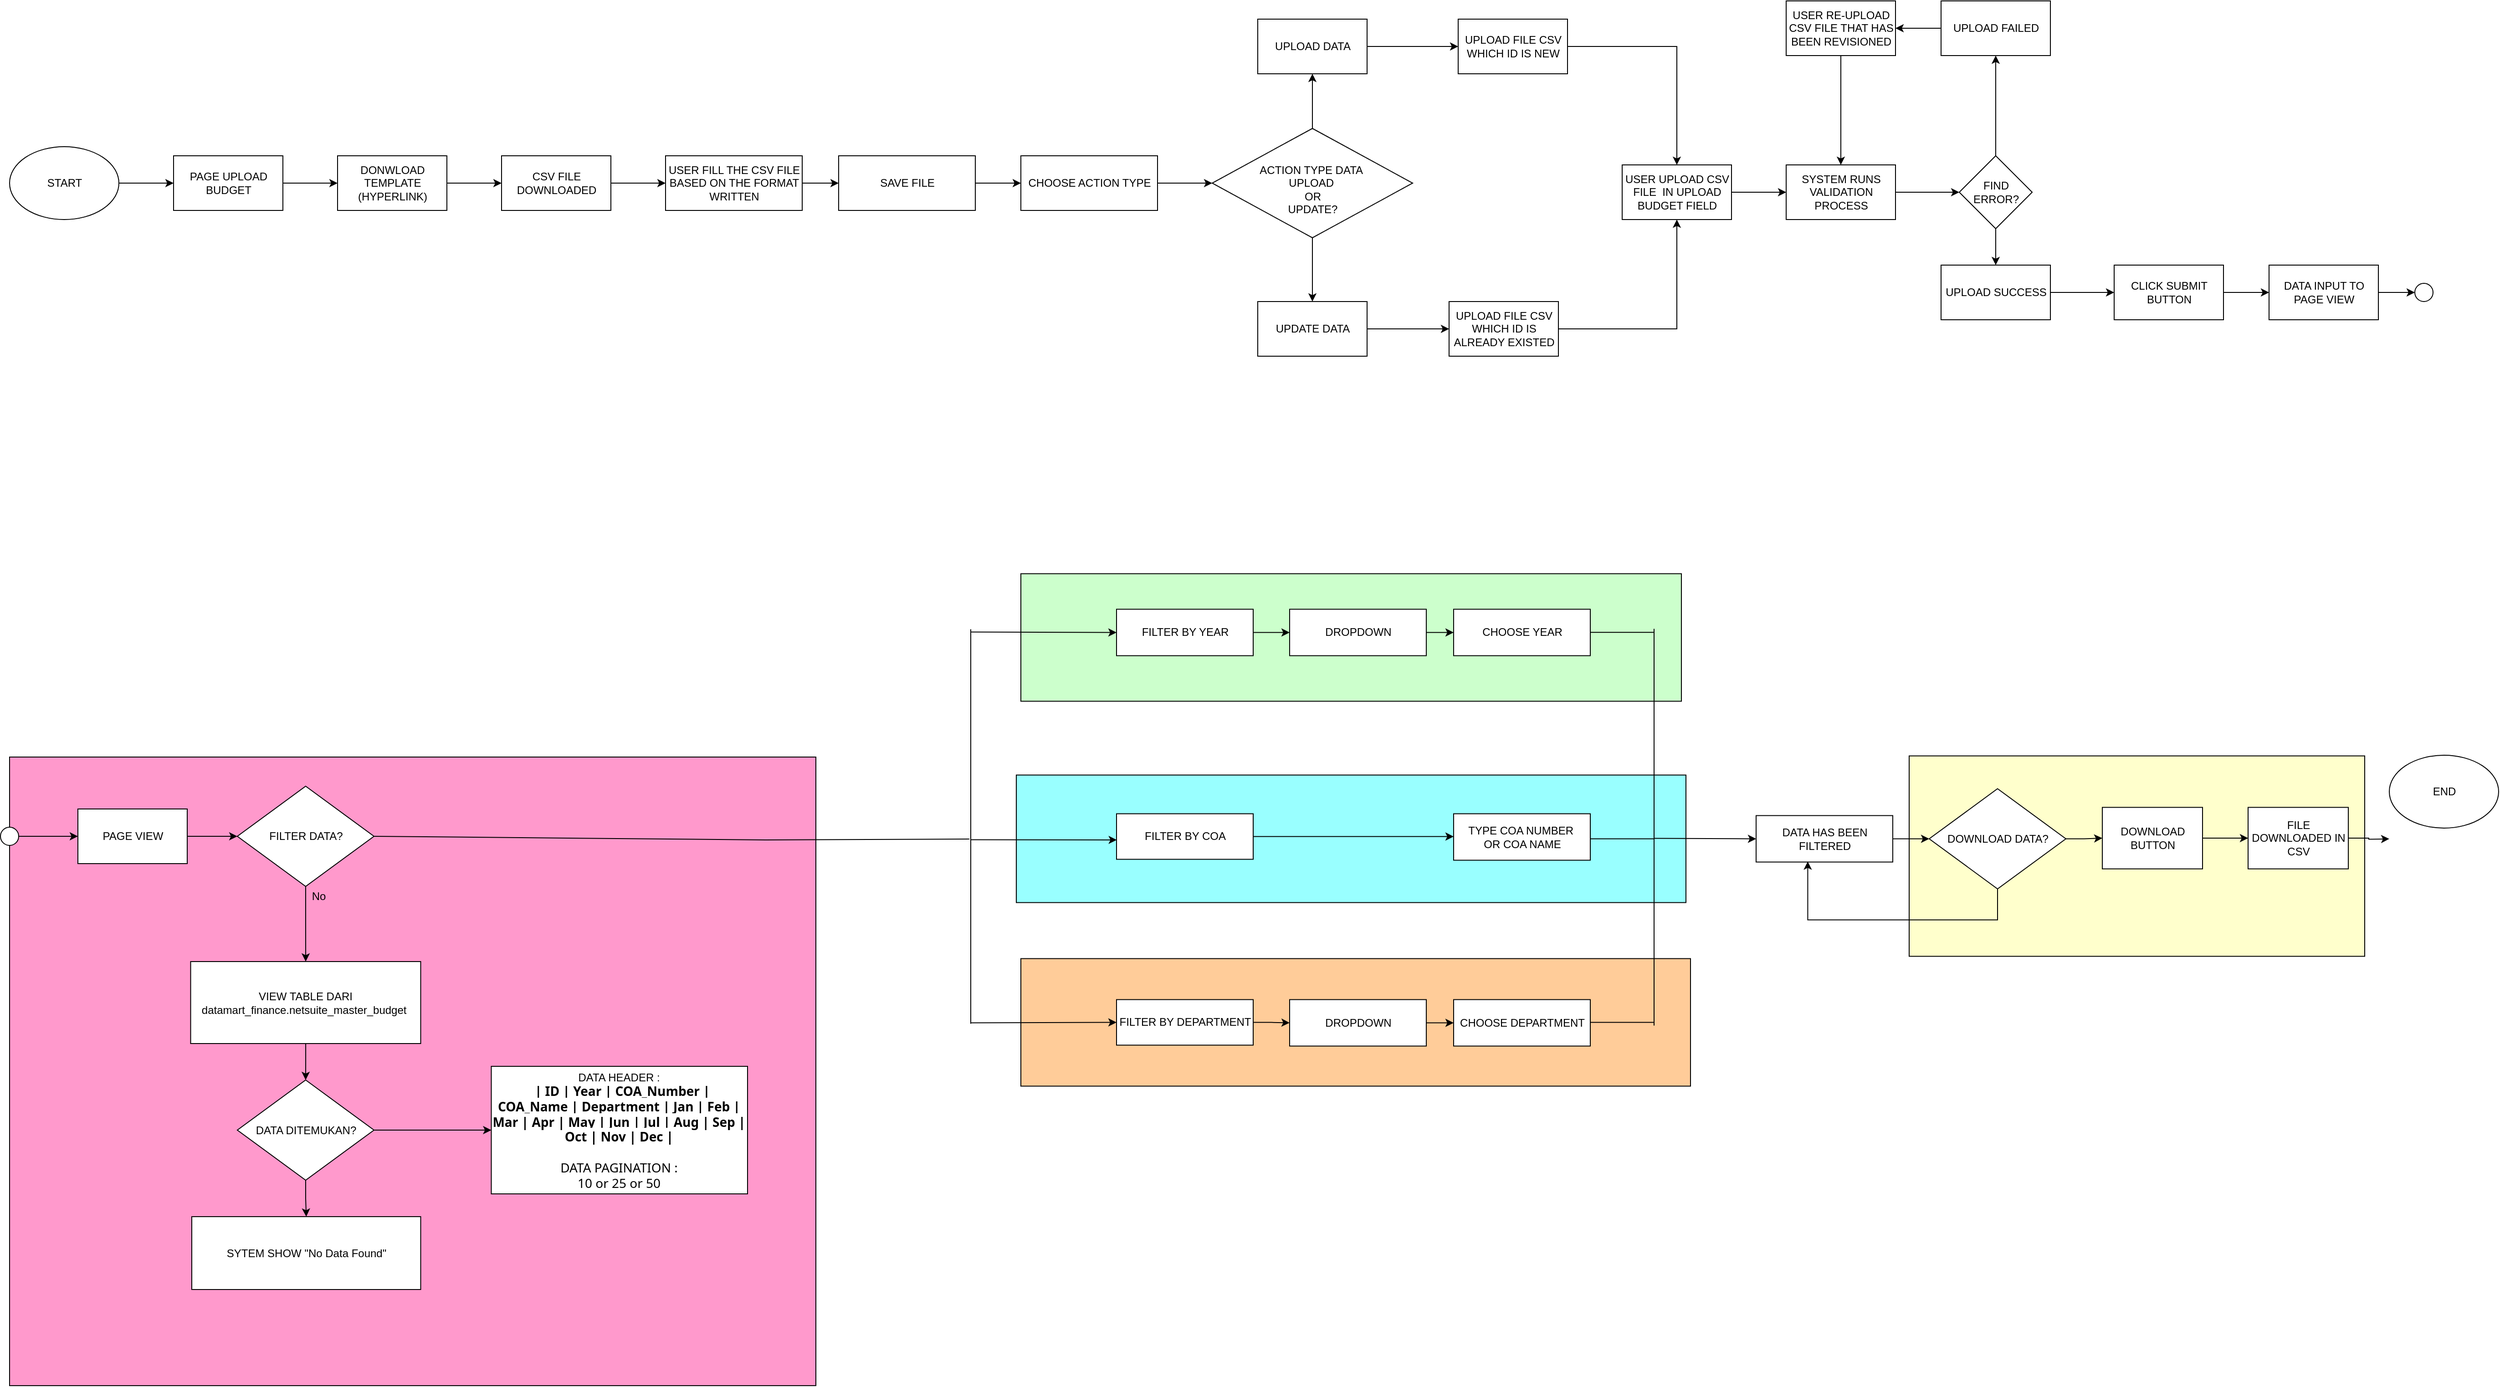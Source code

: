 <mxfile version="26.1.1">
  <diagram name="Page-1" id="rVhgOGxeyQuXEXUFn2q0">
    <mxGraphModel dx="3348" dy="1476" grid="1" gridSize="10" guides="1" tooltips="1" connect="1" arrows="1" fold="1" page="1" pageScale="1" pageWidth="850" pageHeight="1100" math="0" shadow="0">
      <root>
        <mxCell id="0" />
        <mxCell id="1" parent="0" />
        <mxCell id="I8TiSBE5ZwDcG0NRmcf--130" value="" style="rounded=0;whiteSpace=wrap;html=1;fillColor=#FFFFCC;" vertex="1" parent="1">
          <mxGeometry x="2261.5" y="898.75" width="500" height="220" as="geometry" />
        </mxCell>
        <mxCell id="I8TiSBE5ZwDcG0NRmcf--126" value="" style="rounded=0;whiteSpace=wrap;html=1;fillColor=#FFCC99;fontStyle=1" vertex="1" parent="1">
          <mxGeometry x="1286.5" y="1121.25" width="735" height="140" as="geometry" />
        </mxCell>
        <mxCell id="I8TiSBE5ZwDcG0NRmcf--125" value="" style="rounded=0;whiteSpace=wrap;html=1;fillColor=#99FFFF;" vertex="1" parent="1">
          <mxGeometry x="1281.5" y="919.75" width="735" height="140" as="geometry" />
        </mxCell>
        <mxCell id="I8TiSBE5ZwDcG0NRmcf--124" value="" style="rounded=0;whiteSpace=wrap;html=1;fillColor=#CCFFCC;" vertex="1" parent="1">
          <mxGeometry x="1286.5" y="698.75" width="725" height="140" as="geometry" />
        </mxCell>
        <mxCell id="I8TiSBE5ZwDcG0NRmcf--118" value="" style="rounded=0;whiteSpace=wrap;html=1;fillColor=#FF99CC;" vertex="1" parent="1">
          <mxGeometry x="176.5" y="900" width="885" height="690" as="geometry" />
        </mxCell>
        <mxCell id="I8TiSBE5ZwDcG0NRmcf--39" value="" style="edgeStyle=orthogonalEdgeStyle;rounded=0;orthogonalLoop=1;jettySize=auto;html=1;" edge="1" parent="1" source="I8TiSBE5ZwDcG0NRmcf--1" target="I8TiSBE5ZwDcG0NRmcf--2">
          <mxGeometry relative="1" as="geometry" />
        </mxCell>
        <mxCell id="I8TiSBE5ZwDcG0NRmcf--1" value="START" style="ellipse;whiteSpace=wrap;html=1;" vertex="1" parent="1">
          <mxGeometry x="176.5" y="230" width="120" height="80" as="geometry" />
        </mxCell>
        <mxCell id="I8TiSBE5ZwDcG0NRmcf--40" value="" style="edgeStyle=orthogonalEdgeStyle;rounded=0;orthogonalLoop=1;jettySize=auto;html=1;" edge="1" parent="1" source="I8TiSBE5ZwDcG0NRmcf--2" target="I8TiSBE5ZwDcG0NRmcf--20">
          <mxGeometry relative="1" as="geometry" />
        </mxCell>
        <mxCell id="I8TiSBE5ZwDcG0NRmcf--2" value="PAGE UPLOAD BUDGET" style="rounded=0;whiteSpace=wrap;html=1;" vertex="1" parent="1">
          <mxGeometry x="356.5" y="240" width="120" height="60" as="geometry" />
        </mxCell>
        <mxCell id="I8TiSBE5ZwDcG0NRmcf--46" value="" style="edgeStyle=orthogonalEdgeStyle;rounded=0;orthogonalLoop=1;jettySize=auto;html=1;" edge="1" parent="1" source="I8TiSBE5ZwDcG0NRmcf--4" target="I8TiSBE5ZwDcG0NRmcf--6">
          <mxGeometry relative="1" as="geometry" />
        </mxCell>
        <mxCell id="I8TiSBE5ZwDcG0NRmcf--47" value="" style="edgeStyle=orthogonalEdgeStyle;rounded=0;orthogonalLoop=1;jettySize=auto;html=1;" edge="1" parent="1" source="I8TiSBE5ZwDcG0NRmcf--4" target="I8TiSBE5ZwDcG0NRmcf--5">
          <mxGeometry relative="1" as="geometry" />
        </mxCell>
        <mxCell id="I8TiSBE5ZwDcG0NRmcf--4" value="&lt;div&gt;&lt;br&gt;&lt;/div&gt;ACTION TYPE DATA&amp;nbsp;&lt;div&gt;UPLOAD&amp;nbsp;&lt;div&gt;OR&lt;/div&gt;&lt;div&gt;UPDATE?&lt;/div&gt;&lt;/div&gt;" style="rhombus;whiteSpace=wrap;html=1;" vertex="1" parent="1">
          <mxGeometry x="1496.5" y="210" width="220" height="120" as="geometry" />
        </mxCell>
        <mxCell id="I8TiSBE5ZwDcG0NRmcf--49" value="" style="edgeStyle=orthogonalEdgeStyle;rounded=0;orthogonalLoop=1;jettySize=auto;html=1;" edge="1" parent="1" source="I8TiSBE5ZwDcG0NRmcf--5" target="I8TiSBE5ZwDcG0NRmcf--8">
          <mxGeometry relative="1" as="geometry" />
        </mxCell>
        <mxCell id="I8TiSBE5ZwDcG0NRmcf--5" value="UPDATE DATA" style="rounded=0;whiteSpace=wrap;html=1;" vertex="1" parent="1">
          <mxGeometry x="1546.5" y="400" width="120" height="60" as="geometry" />
        </mxCell>
        <mxCell id="I8TiSBE5ZwDcG0NRmcf--48" value="" style="edgeStyle=orthogonalEdgeStyle;rounded=0;orthogonalLoop=1;jettySize=auto;html=1;" edge="1" parent="1" source="I8TiSBE5ZwDcG0NRmcf--6" target="I8TiSBE5ZwDcG0NRmcf--7">
          <mxGeometry relative="1" as="geometry" />
        </mxCell>
        <mxCell id="I8TiSBE5ZwDcG0NRmcf--6" value="UPLOAD DATA" style="rounded=0;whiteSpace=wrap;html=1;" vertex="1" parent="1">
          <mxGeometry x="1546.5" y="90" width="120" height="60" as="geometry" />
        </mxCell>
        <mxCell id="I8TiSBE5ZwDcG0NRmcf--50" style="edgeStyle=orthogonalEdgeStyle;rounded=0;orthogonalLoop=1;jettySize=auto;html=1;" edge="1" parent="1" source="I8TiSBE5ZwDcG0NRmcf--7" target="I8TiSBE5ZwDcG0NRmcf--23">
          <mxGeometry relative="1" as="geometry" />
        </mxCell>
        <mxCell id="I8TiSBE5ZwDcG0NRmcf--7" value="UPLOAD FILE CSV WHICH ID IS NEW" style="rounded=0;whiteSpace=wrap;html=1;" vertex="1" parent="1">
          <mxGeometry x="1766.5" y="90" width="120" height="60" as="geometry" />
        </mxCell>
        <mxCell id="I8TiSBE5ZwDcG0NRmcf--51" style="edgeStyle=orthogonalEdgeStyle;rounded=0;orthogonalLoop=1;jettySize=auto;html=1;entryX=0.5;entryY=1;entryDx=0;entryDy=0;" edge="1" parent="1" source="I8TiSBE5ZwDcG0NRmcf--8" target="I8TiSBE5ZwDcG0NRmcf--23">
          <mxGeometry relative="1" as="geometry" />
        </mxCell>
        <mxCell id="I8TiSBE5ZwDcG0NRmcf--8" value="UPLOAD FILE CSV WHICH ID IS ALREADY EXISTED" style="rounded=0;whiteSpace=wrap;html=1;" vertex="1" parent="1">
          <mxGeometry x="1756.5" y="400" width="120" height="60" as="geometry" />
        </mxCell>
        <mxCell id="I8TiSBE5ZwDcG0NRmcf--62" value="" style="edgeStyle=orthogonalEdgeStyle;rounded=0;orthogonalLoop=1;jettySize=auto;html=1;" edge="1" parent="1" source="I8TiSBE5ZwDcG0NRmcf--10" target="I8TiSBE5ZwDcG0NRmcf--13">
          <mxGeometry relative="1" as="geometry" />
        </mxCell>
        <mxCell id="I8TiSBE5ZwDcG0NRmcf--10" value="PAGE VIEW" style="rounded=0;whiteSpace=wrap;html=1;" vertex="1" parent="1">
          <mxGeometry x="251.5" y="957" width="120" height="60" as="geometry" />
        </mxCell>
        <mxCell id="I8TiSBE5ZwDcG0NRmcf--60" value="" style="edgeStyle=orthogonalEdgeStyle;rounded=0;orthogonalLoop=1;jettySize=auto;html=1;" edge="1" parent="1" source="I8TiSBE5ZwDcG0NRmcf--12" target="I8TiSBE5ZwDcG0NRmcf--31">
          <mxGeometry relative="1" as="geometry" />
        </mxCell>
        <mxCell id="I8TiSBE5ZwDcG0NRmcf--12" value="DATA INPUT TO PAGE VIEW" style="rounded=0;whiteSpace=wrap;html=1;" vertex="1" parent="1">
          <mxGeometry x="2656.5" y="360" width="120" height="60" as="geometry" />
        </mxCell>
        <mxCell id="I8TiSBE5ZwDcG0NRmcf--64" value="" style="edgeStyle=orthogonalEdgeStyle;rounded=0;orthogonalLoop=1;jettySize=auto;html=1;" edge="1" parent="1" source="I8TiSBE5ZwDcG0NRmcf--13" target="I8TiSBE5ZwDcG0NRmcf--14">
          <mxGeometry relative="1" as="geometry" />
        </mxCell>
        <mxCell id="I8TiSBE5ZwDcG0NRmcf--13" value="&lt;div&gt;FILTER DATA?&lt;/div&gt;" style="rhombus;whiteSpace=wrap;html=1;" vertex="1" parent="1">
          <mxGeometry x="426.5" y="932" width="150" height="110" as="geometry" />
        </mxCell>
        <mxCell id="I8TiSBE5ZwDcG0NRmcf--75" value="" style="edgeStyle=orthogonalEdgeStyle;rounded=0;orthogonalLoop=1;jettySize=auto;html=1;" edge="1" parent="1" source="I8TiSBE5ZwDcG0NRmcf--14" target="I8TiSBE5ZwDcG0NRmcf--74">
          <mxGeometry relative="1" as="geometry" />
        </mxCell>
        <mxCell id="I8TiSBE5ZwDcG0NRmcf--14" value="VIEW TABLE DARI&lt;div&gt;datamart_finance.netsuite_master_budget&amp;nbsp;&lt;/div&gt;" style="rounded=0;whiteSpace=wrap;html=1;" vertex="1" parent="1">
          <mxGeometry x="375.25" y="1124.5" width="252.5" height="90" as="geometry" />
        </mxCell>
        <mxCell id="I8TiSBE5ZwDcG0NRmcf--101" style="edgeStyle=orthogonalEdgeStyle;rounded=0;orthogonalLoop=1;jettySize=auto;html=1;entryX=0;entryY=0.5;entryDx=0;entryDy=0;" edge="1" parent="1" source="I8TiSBE5ZwDcG0NRmcf--15" target="I8TiSBE5ZwDcG0NRmcf--89">
          <mxGeometry relative="1" as="geometry" />
        </mxCell>
        <mxCell id="I8TiSBE5ZwDcG0NRmcf--15" value="FILTER BY YEAR" style="rounded=0;whiteSpace=wrap;html=1;" vertex="1" parent="1">
          <mxGeometry x="1391.5" y="737.75" width="150" height="51" as="geometry" />
        </mxCell>
        <mxCell id="I8TiSBE5ZwDcG0NRmcf--66" value="" style="edgeStyle=orthogonalEdgeStyle;rounded=0;orthogonalLoop=1;jettySize=auto;html=1;" edge="1" parent="1" source="I8TiSBE5ZwDcG0NRmcf--16" target="I8TiSBE5ZwDcG0NRmcf--17">
          <mxGeometry relative="1" as="geometry" />
        </mxCell>
        <mxCell id="I8TiSBE5ZwDcG0NRmcf--16" value="&lt;div&gt;DOWNLOAD DATA?&lt;/div&gt;" style="rhombus;whiteSpace=wrap;html=1;" vertex="1" parent="1">
          <mxGeometry x="2283.5" y="934.75" width="150" height="110" as="geometry" />
        </mxCell>
        <mxCell id="I8TiSBE5ZwDcG0NRmcf--67" value="" style="edgeStyle=orthogonalEdgeStyle;rounded=0;orthogonalLoop=1;jettySize=auto;html=1;" edge="1" parent="1" source="I8TiSBE5ZwDcG0NRmcf--17" target="I8TiSBE5ZwDcG0NRmcf--18">
          <mxGeometry relative="1" as="geometry" />
        </mxCell>
        <mxCell id="I8TiSBE5ZwDcG0NRmcf--17" value="DOWNLOAD BUTTON" style="rounded=0;whiteSpace=wrap;html=1;" vertex="1" parent="1">
          <mxGeometry x="2473.5" y="955.25" width="110" height="67.5" as="geometry" />
        </mxCell>
        <mxCell id="I8TiSBE5ZwDcG0NRmcf--69" value="" style="edgeStyle=orthogonalEdgeStyle;rounded=0;orthogonalLoop=1;jettySize=auto;html=1;" edge="1" parent="1" source="I8TiSBE5ZwDcG0NRmcf--18">
          <mxGeometry relative="1" as="geometry">
            <mxPoint x="2788.5" y="989.841" as="targetPoint" />
          </mxGeometry>
        </mxCell>
        <mxCell id="I8TiSBE5ZwDcG0NRmcf--18" value="FILE DOWNLOADED IN CSV" style="rounded=0;whiteSpace=wrap;html=1;" vertex="1" parent="1">
          <mxGeometry x="2633.5" y="955.25" width="110" height="67.5" as="geometry" />
        </mxCell>
        <mxCell id="I8TiSBE5ZwDcG0NRmcf--41" value="" style="edgeStyle=orthogonalEdgeStyle;rounded=0;orthogonalLoop=1;jettySize=auto;html=1;" edge="1" parent="1" source="I8TiSBE5ZwDcG0NRmcf--20" target="I8TiSBE5ZwDcG0NRmcf--21">
          <mxGeometry relative="1" as="geometry" />
        </mxCell>
        <mxCell id="I8TiSBE5ZwDcG0NRmcf--20" value="DONWLOAD TEMPLATE&lt;div&gt;(HYPERLINK)&lt;/div&gt;" style="rounded=0;whiteSpace=wrap;html=1;" vertex="1" parent="1">
          <mxGeometry x="536.5" y="240" width="120" height="60" as="geometry" />
        </mxCell>
        <mxCell id="I8TiSBE5ZwDcG0NRmcf--42" value="" style="edgeStyle=orthogonalEdgeStyle;rounded=0;orthogonalLoop=1;jettySize=auto;html=1;" edge="1" parent="1" source="I8TiSBE5ZwDcG0NRmcf--21" target="I8TiSBE5ZwDcG0NRmcf--22">
          <mxGeometry relative="1" as="geometry" />
        </mxCell>
        <mxCell id="I8TiSBE5ZwDcG0NRmcf--21" value="CSV FILE DOWNLOADED" style="rounded=0;whiteSpace=wrap;html=1;" vertex="1" parent="1">
          <mxGeometry x="716.5" y="240" width="120" height="60" as="geometry" />
        </mxCell>
        <mxCell id="I8TiSBE5ZwDcG0NRmcf--43" value="" style="edgeStyle=orthogonalEdgeStyle;rounded=0;orthogonalLoop=1;jettySize=auto;html=1;" edge="1" parent="1" source="I8TiSBE5ZwDcG0NRmcf--22" target="I8TiSBE5ZwDcG0NRmcf--37">
          <mxGeometry relative="1" as="geometry" />
        </mxCell>
        <mxCell id="I8TiSBE5ZwDcG0NRmcf--22" value="USER FILL THE CSV FILE BASED ON THE FORMAT WRITTEN" style="rounded=0;whiteSpace=wrap;html=1;" vertex="1" parent="1">
          <mxGeometry x="896.5" y="240" width="150" height="60" as="geometry" />
        </mxCell>
        <mxCell id="I8TiSBE5ZwDcG0NRmcf--52" value="" style="edgeStyle=orthogonalEdgeStyle;rounded=0;orthogonalLoop=1;jettySize=auto;html=1;" edge="1" parent="1" source="I8TiSBE5ZwDcG0NRmcf--23" target="I8TiSBE5ZwDcG0NRmcf--24">
          <mxGeometry relative="1" as="geometry" />
        </mxCell>
        <mxCell id="I8TiSBE5ZwDcG0NRmcf--23" value="USER UPLOAD CSV FILE&amp;nbsp; IN UPLOAD BUDGET FIELD" style="rounded=0;whiteSpace=wrap;html=1;" vertex="1" parent="1">
          <mxGeometry x="1946.5" y="250" width="120" height="60" as="geometry" />
        </mxCell>
        <mxCell id="I8TiSBE5ZwDcG0NRmcf--53" value="" style="edgeStyle=orthogonalEdgeStyle;rounded=0;orthogonalLoop=1;jettySize=auto;html=1;" edge="1" parent="1" source="I8TiSBE5ZwDcG0NRmcf--24" target="I8TiSBE5ZwDcG0NRmcf--25">
          <mxGeometry relative="1" as="geometry" />
        </mxCell>
        <mxCell id="I8TiSBE5ZwDcG0NRmcf--24" value="SYSTEM RUNS VALIDATION PROCESS" style="rounded=0;whiteSpace=wrap;html=1;" vertex="1" parent="1">
          <mxGeometry x="2126.5" y="250" width="120" height="60" as="geometry" />
        </mxCell>
        <mxCell id="I8TiSBE5ZwDcG0NRmcf--54" value="" style="edgeStyle=orthogonalEdgeStyle;rounded=0;orthogonalLoop=1;jettySize=auto;html=1;" edge="1" parent="1" source="I8TiSBE5ZwDcG0NRmcf--25" target="I8TiSBE5ZwDcG0NRmcf--26">
          <mxGeometry relative="1" as="geometry" />
        </mxCell>
        <mxCell id="I8TiSBE5ZwDcG0NRmcf--57" value="" style="edgeStyle=orthogonalEdgeStyle;rounded=0;orthogonalLoop=1;jettySize=auto;html=1;" edge="1" parent="1" source="I8TiSBE5ZwDcG0NRmcf--25" target="I8TiSBE5ZwDcG0NRmcf--27">
          <mxGeometry relative="1" as="geometry" />
        </mxCell>
        <mxCell id="I8TiSBE5ZwDcG0NRmcf--25" value="FIND ERROR?" style="rhombus;whiteSpace=wrap;html=1;" vertex="1" parent="1">
          <mxGeometry x="2316.5" y="240" width="80" height="80" as="geometry" />
        </mxCell>
        <mxCell id="I8TiSBE5ZwDcG0NRmcf--55" value="" style="edgeStyle=orthogonalEdgeStyle;rounded=0;orthogonalLoop=1;jettySize=auto;html=1;" edge="1" parent="1" source="I8TiSBE5ZwDcG0NRmcf--26" target="I8TiSBE5ZwDcG0NRmcf--29">
          <mxGeometry relative="1" as="geometry" />
        </mxCell>
        <mxCell id="I8TiSBE5ZwDcG0NRmcf--26" value="UPLOAD FAILED" style="rounded=0;whiteSpace=wrap;html=1;" vertex="1" parent="1">
          <mxGeometry x="2296.5" y="70" width="120" height="60" as="geometry" />
        </mxCell>
        <mxCell id="I8TiSBE5ZwDcG0NRmcf--58" value="" style="edgeStyle=orthogonalEdgeStyle;rounded=0;orthogonalLoop=1;jettySize=auto;html=1;" edge="1" parent="1" source="I8TiSBE5ZwDcG0NRmcf--27" target="I8TiSBE5ZwDcG0NRmcf--30">
          <mxGeometry relative="1" as="geometry" />
        </mxCell>
        <mxCell id="I8TiSBE5ZwDcG0NRmcf--27" value="UPLOAD SUCCESS" style="rounded=0;whiteSpace=wrap;html=1;" vertex="1" parent="1">
          <mxGeometry x="2296.5" y="360" width="120" height="60" as="geometry" />
        </mxCell>
        <mxCell id="I8TiSBE5ZwDcG0NRmcf--56" style="edgeStyle=orthogonalEdgeStyle;rounded=0;orthogonalLoop=1;jettySize=auto;html=1;entryX=0.5;entryY=0;entryDx=0;entryDy=0;" edge="1" parent="1" source="I8TiSBE5ZwDcG0NRmcf--29" target="I8TiSBE5ZwDcG0NRmcf--24">
          <mxGeometry relative="1" as="geometry" />
        </mxCell>
        <mxCell id="I8TiSBE5ZwDcG0NRmcf--29" value="USER RE-UPLOAD CSV FILE THAT HAS BEEN REVISIONED" style="rounded=0;whiteSpace=wrap;html=1;" vertex="1" parent="1">
          <mxGeometry x="2126.5" y="70" width="120" height="60" as="geometry" />
        </mxCell>
        <mxCell id="I8TiSBE5ZwDcG0NRmcf--59" value="" style="edgeStyle=orthogonalEdgeStyle;rounded=0;orthogonalLoop=1;jettySize=auto;html=1;" edge="1" parent="1" source="I8TiSBE5ZwDcG0NRmcf--30" target="I8TiSBE5ZwDcG0NRmcf--12">
          <mxGeometry relative="1" as="geometry" />
        </mxCell>
        <mxCell id="I8TiSBE5ZwDcG0NRmcf--30" value="CLICK SUBMIT BUTTON" style="rounded=0;whiteSpace=wrap;html=1;" vertex="1" parent="1">
          <mxGeometry x="2486.5" y="360" width="120" height="60" as="geometry" />
        </mxCell>
        <mxCell id="I8TiSBE5ZwDcG0NRmcf--31" value="" style="verticalLabelPosition=bottom;verticalAlign=top;html=1;shape=mxgraph.flowchart.on-page_reference;" vertex="1" parent="1">
          <mxGeometry x="2816.5" y="380" width="20" height="20" as="geometry" />
        </mxCell>
        <mxCell id="I8TiSBE5ZwDcG0NRmcf--61" value="" style="edgeStyle=orthogonalEdgeStyle;rounded=0;orthogonalLoop=1;jettySize=auto;html=1;" edge="1" parent="1" source="I8TiSBE5ZwDcG0NRmcf--32" target="I8TiSBE5ZwDcG0NRmcf--10">
          <mxGeometry relative="1" as="geometry" />
        </mxCell>
        <mxCell id="I8TiSBE5ZwDcG0NRmcf--32" value="" style="verticalLabelPosition=bottom;verticalAlign=top;html=1;shape=mxgraph.flowchart.on-page_reference;" vertex="1" parent="1">
          <mxGeometry x="166.5" y="977" width="20" height="20" as="geometry" />
        </mxCell>
        <mxCell id="I8TiSBE5ZwDcG0NRmcf--44" value="" style="edgeStyle=orthogonalEdgeStyle;rounded=0;orthogonalLoop=1;jettySize=auto;html=1;" edge="1" parent="1" source="I8TiSBE5ZwDcG0NRmcf--37" target="I8TiSBE5ZwDcG0NRmcf--38">
          <mxGeometry relative="1" as="geometry" />
        </mxCell>
        <mxCell id="I8TiSBE5ZwDcG0NRmcf--37" value="SAVE FILE" style="rounded=0;whiteSpace=wrap;html=1;" vertex="1" parent="1">
          <mxGeometry x="1086.5" y="240" width="150" height="60" as="geometry" />
        </mxCell>
        <mxCell id="I8TiSBE5ZwDcG0NRmcf--45" value="" style="edgeStyle=orthogonalEdgeStyle;rounded=0;orthogonalLoop=1;jettySize=auto;html=1;" edge="1" parent="1" source="I8TiSBE5ZwDcG0NRmcf--38" target="I8TiSBE5ZwDcG0NRmcf--4">
          <mxGeometry relative="1" as="geometry" />
        </mxCell>
        <mxCell id="I8TiSBE5ZwDcG0NRmcf--38" value="CHOOSE ACTION TYPE" style="rounded=0;whiteSpace=wrap;html=1;" vertex="1" parent="1">
          <mxGeometry x="1286.5" y="240" width="150" height="60" as="geometry" />
        </mxCell>
        <mxCell id="I8TiSBE5ZwDcG0NRmcf--68" value="END" style="ellipse;whiteSpace=wrap;html=1;" vertex="1" parent="1">
          <mxGeometry x="2788.5" y="898" width="120" height="80" as="geometry" />
        </mxCell>
        <mxCell id="I8TiSBE5ZwDcG0NRmcf--70" value="DATA HEADER :&lt;br&gt;&lt;div&gt;&lt;span style=&quot;font-family: &amp;quot;Segoe UI VSS (Regular)&amp;quot;, &amp;quot;Segoe UI&amp;quot;, -apple-system, BlinkMacSystemFont, Roboto, &amp;quot;Helvetica Neue&amp;quot;, Helvetica, Ubuntu, Arial, sans-serif, &amp;quot;Apple Color Emoji&amp;quot;, &amp;quot;Segoe UI Emoji&amp;quot;, &amp;quot;Segoe UI Symbol&amp;quot;; font-size: 14px; text-align: start; background-color: rgb(255, 255, 255);&quot;&gt;&amp;nbsp;&lt;/span&gt;&lt;span style=&quot;box-sizing: border-box; font-family: &amp;quot;Segoe UI VSS (Regular)&amp;quot;, &amp;quot;Segoe UI&amp;quot;, -apple-system, BlinkMacSystemFont, Roboto, &amp;quot;Helvetica Neue&amp;quot;, Helvetica, Ubuntu, Arial, sans-serif, &amp;quot;Apple Color Emoji&amp;quot;, &amp;quot;Segoe UI Emoji&amp;quot;, &amp;quot;Segoe UI Symbol&amp;quot;; font-size: 14px; text-align: start; background-color: rgb(255, 255, 255);&quot;&gt;&lt;b&gt;&amp;nbsp;| ID | Year | COA_Number | COA_Name | Department | Jan | Feb | Mar | Apr | May | Jun | Jul | Aug | Sep | Oct | Nov | Dec |&lt;/b&gt;&lt;br&gt;&lt;br&gt;DATA PAGINATION :&lt;/span&gt;&lt;/div&gt;&lt;div&gt;&lt;span style=&quot;box-sizing: border-box; font-family: &amp;quot;Segoe UI VSS (Regular)&amp;quot;, &amp;quot;Segoe UI&amp;quot;, -apple-system, BlinkMacSystemFont, Roboto, &amp;quot;Helvetica Neue&amp;quot;, Helvetica, Ubuntu, Arial, sans-serif, &amp;quot;Apple Color Emoji&amp;quot;, &amp;quot;Segoe UI Emoji&amp;quot;, &amp;quot;Segoe UI Symbol&amp;quot;; font-size: 14px; text-align: start; background-color: rgb(255, 255, 255);&quot;&gt;10 or 25 or 50&lt;/span&gt;&lt;/div&gt;" style="rounded=0;whiteSpace=wrap;html=1;" vertex="1" parent="1">
          <mxGeometry x="705.25" y="1239.5" width="281.25" height="140" as="geometry" />
        </mxCell>
        <mxCell id="I8TiSBE5ZwDcG0NRmcf--72" value="No" style="text;html=1;align=center;verticalAlign=middle;whiteSpace=wrap;rounded=0;" vertex="1" parent="1">
          <mxGeometry x="485.5" y="1038" width="60" height="30" as="geometry" />
        </mxCell>
        <mxCell id="I8TiSBE5ZwDcG0NRmcf--77" value="" style="edgeStyle=orthogonalEdgeStyle;rounded=0;orthogonalLoop=1;jettySize=auto;html=1;" edge="1" parent="1" source="I8TiSBE5ZwDcG0NRmcf--74" target="I8TiSBE5ZwDcG0NRmcf--76">
          <mxGeometry relative="1" as="geometry" />
        </mxCell>
        <mxCell id="I8TiSBE5ZwDcG0NRmcf--74" value="&lt;div&gt;DATA DITEMUKAN?&lt;/div&gt;" style="rhombus;whiteSpace=wrap;html=1;" vertex="1" parent="1">
          <mxGeometry x="426.5" y="1254.5" width="150" height="110" as="geometry" />
        </mxCell>
        <mxCell id="I8TiSBE5ZwDcG0NRmcf--76" value="SYTEM SHOW &quot;No Data Found&quot;" style="rounded=0;whiteSpace=wrap;html=1;" vertex="1" parent="1">
          <mxGeometry x="376.5" y="1404.5" width="251.25" height="80" as="geometry" />
        </mxCell>
        <mxCell id="I8TiSBE5ZwDcG0NRmcf--78" style="edgeStyle=orthogonalEdgeStyle;rounded=0;orthogonalLoop=1;jettySize=auto;html=1;" edge="1" parent="1" source="I8TiSBE5ZwDcG0NRmcf--74" target="I8TiSBE5ZwDcG0NRmcf--70">
          <mxGeometry relative="1" as="geometry" />
        </mxCell>
        <mxCell id="I8TiSBE5ZwDcG0NRmcf--102" value="" style="edgeStyle=orthogonalEdgeStyle;rounded=0;orthogonalLoop=1;jettySize=auto;html=1;" edge="1" parent="1" source="I8TiSBE5ZwDcG0NRmcf--87" target="I8TiSBE5ZwDcG0NRmcf--94">
          <mxGeometry relative="1" as="geometry">
            <Array as="points">
              <mxPoint x="1811.5" y="1008.75" />
              <mxPoint x="1811.5" y="1008.75" />
            </Array>
          </mxGeometry>
        </mxCell>
        <mxCell id="I8TiSBE5ZwDcG0NRmcf--87" value="FILTER BY COA" style="rounded=0;whiteSpace=wrap;html=1;" vertex="1" parent="1">
          <mxGeometry x="1391.5" y="962.25" width="150" height="50" as="geometry" />
        </mxCell>
        <mxCell id="I8TiSBE5ZwDcG0NRmcf--104" style="edgeStyle=orthogonalEdgeStyle;rounded=0;orthogonalLoop=1;jettySize=auto;html=1;entryX=0;entryY=0.5;entryDx=0;entryDy=0;" edge="1" parent="1" source="I8TiSBE5ZwDcG0NRmcf--88" target="I8TiSBE5ZwDcG0NRmcf--92">
          <mxGeometry relative="1" as="geometry" />
        </mxCell>
        <mxCell id="I8TiSBE5ZwDcG0NRmcf--88" value="FILTER BY DEPARTMENT" style="rounded=0;whiteSpace=wrap;html=1;" vertex="1" parent="1">
          <mxGeometry x="1391.5" y="1166.25" width="150" height="50" as="geometry" />
        </mxCell>
        <mxCell id="I8TiSBE5ZwDcG0NRmcf--105" style="edgeStyle=orthogonalEdgeStyle;rounded=0;orthogonalLoop=1;jettySize=auto;html=1;" edge="1" parent="1" source="I8TiSBE5ZwDcG0NRmcf--89" target="I8TiSBE5ZwDcG0NRmcf--90">
          <mxGeometry relative="1" as="geometry" />
        </mxCell>
        <mxCell id="I8TiSBE5ZwDcG0NRmcf--89" value="DROPDOWN" style="rounded=0;whiteSpace=wrap;html=1;" vertex="1" parent="1">
          <mxGeometry x="1581.5" y="737.75" width="150" height="51" as="geometry" />
        </mxCell>
        <mxCell id="I8TiSBE5ZwDcG0NRmcf--90" value="CHOOSE YEAR" style="rounded=0;whiteSpace=wrap;html=1;" vertex="1" parent="1">
          <mxGeometry x="1761.5" y="737.75" width="150" height="51" as="geometry" />
        </mxCell>
        <mxCell id="I8TiSBE5ZwDcG0NRmcf--114" value="" style="edgeStyle=orthogonalEdgeStyle;rounded=0;orthogonalLoop=1;jettySize=auto;html=1;" edge="1" parent="1" source="I8TiSBE5ZwDcG0NRmcf--91" target="I8TiSBE5ZwDcG0NRmcf--16">
          <mxGeometry relative="1" as="geometry" />
        </mxCell>
        <mxCell id="I8TiSBE5ZwDcG0NRmcf--91" value="DATA HAS BEEN&lt;div&gt;FILTERED&lt;/div&gt;" style="rounded=0;whiteSpace=wrap;html=1;" vertex="1" parent="1">
          <mxGeometry x="2093.5" y="964.25" width="150" height="51" as="geometry" />
        </mxCell>
        <mxCell id="I8TiSBE5ZwDcG0NRmcf--106" style="edgeStyle=orthogonalEdgeStyle;rounded=0;orthogonalLoop=1;jettySize=auto;html=1;" edge="1" parent="1" source="I8TiSBE5ZwDcG0NRmcf--92" target="I8TiSBE5ZwDcG0NRmcf--93">
          <mxGeometry relative="1" as="geometry" />
        </mxCell>
        <mxCell id="I8TiSBE5ZwDcG0NRmcf--92" value="DROPDOWN" style="rounded=0;whiteSpace=wrap;html=1;" vertex="1" parent="1">
          <mxGeometry x="1581.5" y="1166.25" width="150" height="51" as="geometry" />
        </mxCell>
        <mxCell id="I8TiSBE5ZwDcG0NRmcf--93" value="CHOOSE DEPARTMENT" style="rounded=0;whiteSpace=wrap;html=1;" vertex="1" parent="1">
          <mxGeometry x="1761.5" y="1166.25" width="150" height="51" as="geometry" />
        </mxCell>
        <mxCell id="I8TiSBE5ZwDcG0NRmcf--94" value="TYPE COA NUMBER&amp;nbsp;&lt;div&gt;OR COA NAME&lt;/div&gt;" style="rounded=0;whiteSpace=wrap;html=1;" vertex="1" parent="1">
          <mxGeometry x="1761.5" y="962.25" width="150" height="51" as="geometry" />
        </mxCell>
        <mxCell id="I8TiSBE5ZwDcG0NRmcf--95" value="" style="endArrow=none;html=1;rounded=0;exitX=1;exitY=0.5;exitDx=0;exitDy=0;" edge="1" parent="1" source="I8TiSBE5ZwDcG0NRmcf--13">
          <mxGeometry width="50" height="50" relative="1" as="geometry">
            <mxPoint x="1186.5" y="997" as="sourcePoint" />
            <mxPoint x="1230" y="990" as="targetPoint" />
            <Array as="points">
              <mxPoint x="1006.5" y="991" />
            </Array>
          </mxGeometry>
        </mxCell>
        <mxCell id="I8TiSBE5ZwDcG0NRmcf--96" value="" style="endArrow=none;html=1;rounded=0;" edge="1" parent="1">
          <mxGeometry width="50" height="50" relative="1" as="geometry">
            <mxPoint x="1231.5" y="1192.75" as="sourcePoint" />
            <mxPoint x="1231.5" y="759.75" as="targetPoint" />
          </mxGeometry>
        </mxCell>
        <mxCell id="I8TiSBE5ZwDcG0NRmcf--97" value="" style="endArrow=classic;html=1;rounded=0;entryX=0;entryY=0.5;entryDx=0;entryDy=0;" edge="1" parent="1" target="I8TiSBE5ZwDcG0NRmcf--15">
          <mxGeometry width="50" height="50" relative="1" as="geometry">
            <mxPoint x="1231.5" y="762.75" as="sourcePoint" />
            <mxPoint x="1381.5" y="827.75" as="targetPoint" />
          </mxGeometry>
        </mxCell>
        <mxCell id="I8TiSBE5ZwDcG0NRmcf--99" value="" style="endArrow=classic;html=1;rounded=0;entryX=0;entryY=0.5;entryDx=0;entryDy=0;" edge="1" parent="1" target="I8TiSBE5ZwDcG0NRmcf--88">
          <mxGeometry width="50" height="50" relative="1" as="geometry">
            <mxPoint x="1231.5" y="1191.75" as="sourcePoint" />
            <mxPoint x="1401.5" y="834.5" as="targetPoint" />
          </mxGeometry>
        </mxCell>
        <mxCell id="I8TiSBE5ZwDcG0NRmcf--109" value="" style="endArrow=none;html=1;rounded=0;" edge="1" parent="1">
          <mxGeometry width="50" height="50" relative="1" as="geometry">
            <mxPoint x="1981.5" y="1194.75" as="sourcePoint" />
            <mxPoint x="1981.5" y="759.25" as="targetPoint" />
          </mxGeometry>
        </mxCell>
        <mxCell id="I8TiSBE5ZwDcG0NRmcf--110" value="" style="endArrow=none;html=1;rounded=0;exitX=1.003;exitY=0.539;exitDx=0;exitDy=0;exitPerimeter=0;" edge="1" parent="1" source="I8TiSBE5ZwDcG0NRmcf--94">
          <mxGeometry width="50" height="50" relative="1" as="geometry">
            <mxPoint x="1951.5" y="877.75" as="sourcePoint" />
            <mxPoint x="1981.5" y="989.75" as="targetPoint" />
          </mxGeometry>
        </mxCell>
        <mxCell id="I8TiSBE5ZwDcG0NRmcf--111" value="" style="endArrow=none;html=1;rounded=0;exitX=1.003;exitY=0.539;exitDx=0;exitDy=0;exitPerimeter=0;" edge="1" parent="1">
          <mxGeometry width="50" height="50" relative="1" as="geometry">
            <mxPoint x="1911.5" y="763.13" as="sourcePoint" />
            <mxPoint x="1981.5" y="763.13" as="targetPoint" />
          </mxGeometry>
        </mxCell>
        <mxCell id="I8TiSBE5ZwDcG0NRmcf--113" value="" style="endArrow=classic;html=1;rounded=0;entryX=0;entryY=0.5;entryDx=0;entryDy=0;" edge="1" parent="1" target="I8TiSBE5ZwDcG0NRmcf--91">
          <mxGeometry width="50" height="50" relative="1" as="geometry">
            <mxPoint x="1981.5" y="989.25" as="sourcePoint" />
            <mxPoint x="2041.5" y="999.25" as="targetPoint" />
          </mxGeometry>
        </mxCell>
        <mxCell id="I8TiSBE5ZwDcG0NRmcf--121" value="" style="endArrow=classic;html=1;rounded=0;entryX=0.002;entryY=0.574;entryDx=0;entryDy=0;entryPerimeter=0;" edge="1" parent="1" target="I8TiSBE5ZwDcG0NRmcf--87">
          <mxGeometry width="50" height="50" relative="1" as="geometry">
            <mxPoint x="1231.5" y="990.75" as="sourcePoint" />
            <mxPoint x="1391.5" y="828.75" as="targetPoint" />
          </mxGeometry>
        </mxCell>
        <mxCell id="I8TiSBE5ZwDcG0NRmcf--123" value="" style="endArrow=none;html=1;rounded=0;exitX=1.003;exitY=0.539;exitDx=0;exitDy=0;exitPerimeter=0;" edge="1" parent="1">
          <mxGeometry width="50" height="50" relative="1" as="geometry">
            <mxPoint x="1911.5" y="1191.22" as="sourcePoint" />
            <mxPoint x="1981.5" y="1191.22" as="targetPoint" />
          </mxGeometry>
        </mxCell>
        <mxCell id="I8TiSBE5ZwDcG0NRmcf--129" style="edgeStyle=orthogonalEdgeStyle;rounded=0;orthogonalLoop=1;jettySize=auto;html=1;entryX=0.378;entryY=0.989;entryDx=0;entryDy=0;entryPerimeter=0;exitX=0.5;exitY=1;exitDx=0;exitDy=0;" edge="1" parent="1" source="I8TiSBE5ZwDcG0NRmcf--16" target="I8TiSBE5ZwDcG0NRmcf--91">
          <mxGeometry relative="1" as="geometry">
            <mxPoint x="2363.5" y="1118.75" as="sourcePoint" />
            <Array as="points">
              <mxPoint x="2358.5" y="1078.75" />
              <mxPoint x="2150.5" y="1078.75" />
            </Array>
          </mxGeometry>
        </mxCell>
      </root>
    </mxGraphModel>
  </diagram>
</mxfile>
